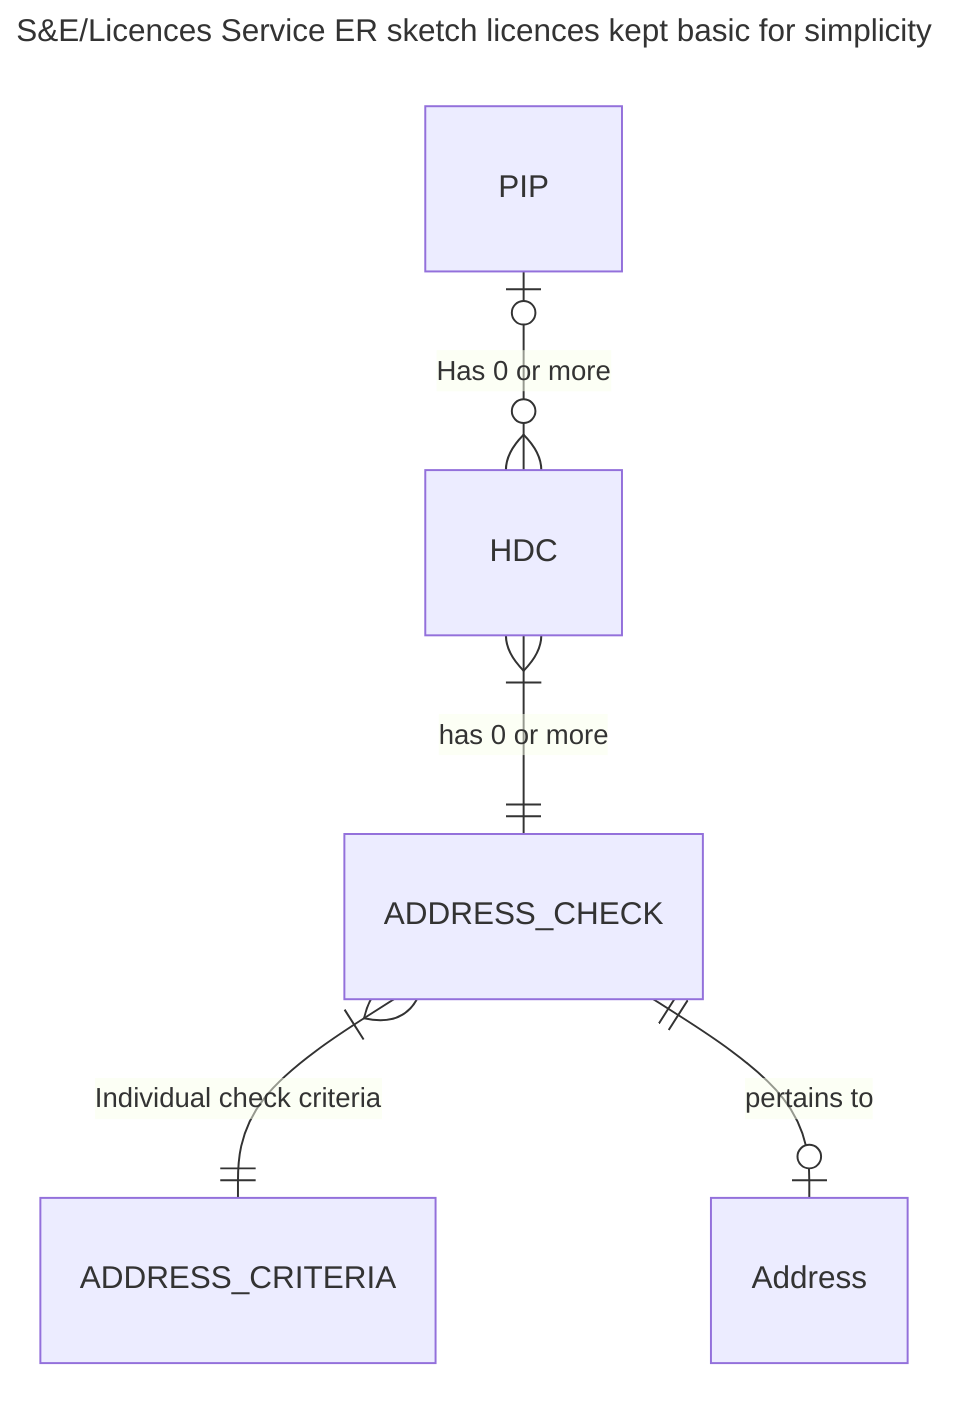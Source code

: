 ---
title: S&E/Licences Service ER sketch licences kept basic for simplicity
---
%% This is an attempt to model the data structures across 2 services; AFER & Address service
erDiagram
  PIP |o--o{ HDC: "Has 0 or more"
  HDC }|--|| ADDRESS_CHECK : "has 0 or more"
  ADDRESS_CHECK }|--|| ADDRESS_CRITERIA: "Individual check criteria"
  ADDRESS_CHECK ||--o| Address : "pertains to"